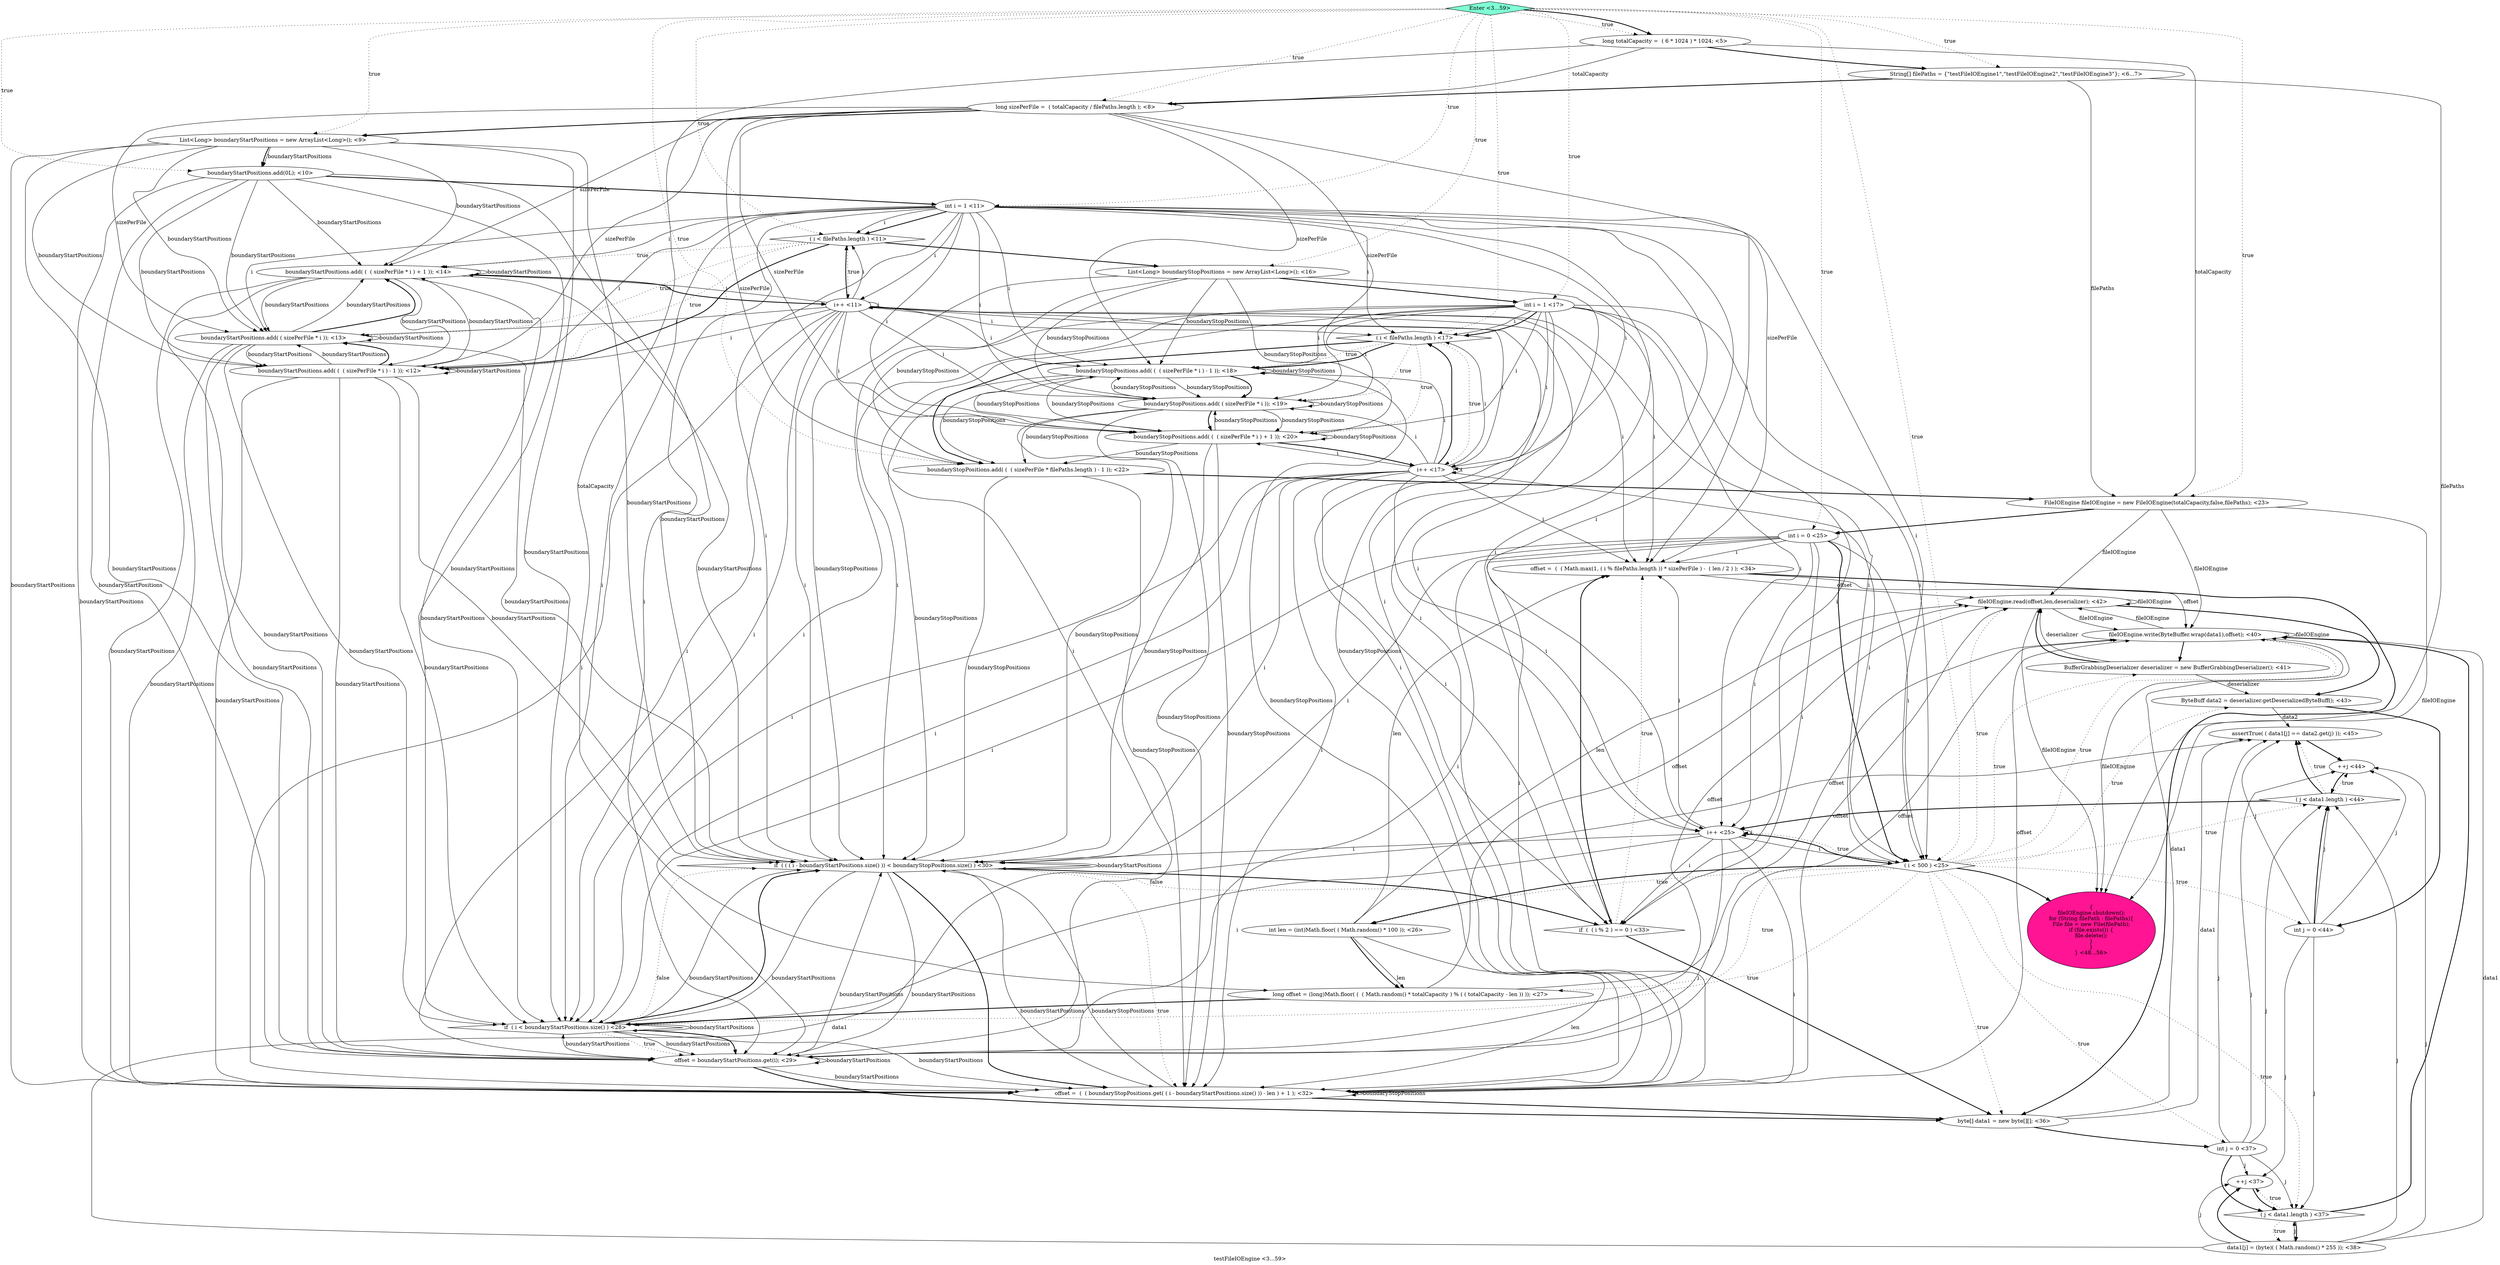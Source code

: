 digraph PDG {
label = "testFileIOEngine <3...59>";
0.30 [style = filled, label = "offset =  (  ( Math.max(1, ( i % filePaths.length )) * sizePerFile ) -  ( len / 2 ) ); <34>", fillcolor = white, shape = ellipse];
0.12 [style = filled, label = "int i = 1 <17>", fillcolor = white, shape = ellipse];
0.43 [style = filled, label = "assertTrue( ( data1[j] == data2.get(j) )); <45>", fillcolor = white, shape = ellipse];
0.38 [style = filled, label = "fileIOEngine.read(offset,len,deserializer); <42>", fillcolor = white, shape = ellipse];
0.24 [style = filled, label = "long offset = (long)Math.floor( (  ( Math.random() * totalCapacity ) % ( ( totalCapacity - len )) )); <27>", fillcolor = white, shape = ellipse];
0.36 [style = filled, label = "fileIOEngine.write(ByteBuffer.wrap(data1),offset); <40>", fillcolor = white, shape = ellipse];
0.13 [style = filled, label = " ( i < filePaths.length ) <17>", fillcolor = white, shape = diamond];
0.15 [style = filled, label = "boundaryStopPositions.add( (  ( sizePerFile * i ) - 1 )); <18>", fillcolor = white, shape = ellipse];
0.35 [style = filled, label = "data1[j] = (byte)( ( Math.random() * 255 )); <38>", fillcolor = white, shape = ellipse];
0.33 [style = filled, label = " ( j < data1.length ) <37>", fillcolor = white, shape = diamond];
0.16 [style = filled, label = "boundaryStopPositions.add( ( sizePerFile * i )); <19>", fillcolor = white, shape = ellipse];
0.19 [style = filled, label = "FileIOEngine fileIOEngine = new FileIOEngine(totalCapacity,false,filePaths); <23>", fillcolor = white, shape = ellipse];
0.20 [style = filled, label = "int i = 0 <25>", fillcolor = white, shape = ellipse];
0.28 [style = filled, label = "offset =  (  ( boundaryStopPositions.get( ( i - boundaryStartPositions.size() )) - len ) + 1 ); <32>", fillcolor = white, shape = ellipse];
0.39 [style = filled, label = "ByteBuff data2 = deserializer.getDeserializedByteBuff(); <43>", fillcolor = white, shape = ellipse];
0.2 [style = filled, label = "long sizePerFile =  ( totalCapacity / filePaths.length ); <8>", fillcolor = white, shape = ellipse];
0.21 [style = filled, label = " ( i < 500 ) <25>", fillcolor = white, shape = diamond];
0.0 [style = filled, label = "long totalCapacity =  ( 6 * 1024 ) * 1024; <5>", fillcolor = white, shape = ellipse];
0.5 [style = filled, label = "int i = 1 <11>", fillcolor = white, shape = ellipse];
0.32 [style = filled, label = "int j = 0 <37>", fillcolor = white, shape = ellipse];
0.17 [style = filled, label = "boundaryStopPositions.add( (  ( sizePerFile * i ) + 1 )); <20>", fillcolor = white, shape = ellipse];
0.31 [style = filled, label = "byte[] data1 = new byte[][]; <36>", fillcolor = white, shape = ellipse];
0.4 [style = filled, label = "boundaryStartPositions.add(0L); <10>", fillcolor = white, shape = ellipse];
0.6 [style = filled, label = " ( i < filePaths.length ) <11>", fillcolor = white, shape = diamond];
0.40 [style = filled, label = "int j = 0 <44>", fillcolor = white, shape = ellipse];
0.42 [style = filled, label = "++j <44>", fillcolor = white, shape = ellipse];
0.11 [style = filled, label = "List<Long> boundaryStopPositions = new ArrayList<Long>(); <16>", fillcolor = white, shape = ellipse];
0.41 [style = filled, label = " ( j < data1.length ) <44>", fillcolor = white, shape = diamond];
0.1 [style = filled, label = "String[] filePaths = {\"testFileIOEngine1\",\"testFileIOEngine2\",\"testFileIOEngine3\"}; <6...7>", fillcolor = white, shape = ellipse];
0.22 [style = filled, label = "i++ <25>", fillcolor = white, shape = ellipse];
0.44 [style = filled, label = "{
fileIOEngine.shutdown();
for (String filePath : filePaths){
File file = new File(filePath);
if (file.exists()) {
file.delete();
}
}
} <48...56>", fillcolor = deeppink, shape = ellipse];
0.10 [style = filled, label = "boundaryStartPositions.add( (  ( sizePerFile * i ) + 1 )); <14>", fillcolor = white, shape = ellipse];
0.29 [style = filled, label = "if  (  ( i % 2 ) == 0 ) <33>", fillcolor = white, shape = diamond];
0.45 [style = filled, label = "Enter <3...59>", fillcolor = aquamarine, shape = diamond];
0.14 [style = filled, label = "i++ <17>", fillcolor = white, shape = ellipse];
0.25 [style = filled, label = "if  ( i < boundaryStartPositions.size() ) <28>", fillcolor = white, shape = diamond];
0.26 [style = filled, label = "offset = boundaryStartPositions.get(i); <29>", fillcolor = white, shape = ellipse];
0.7 [style = filled, label = "i++ <11>", fillcolor = white, shape = ellipse];
0.23 [style = filled, label = "int len = (int)Math.floor( ( Math.random() * 100 )); <26>", fillcolor = white, shape = ellipse];
0.27 [style = filled, label = "if  ( ( ( i - boundaryStartPositions.size() )) < boundaryStopPositions.size() ) <30>", fillcolor = white, shape = diamond];
0.34 [style = filled, label = "++j <37>", fillcolor = white, shape = ellipse];
0.3 [style = filled, label = "List<Long> boundaryStartPositions = new ArrayList<Long>(); <9>", fillcolor = white, shape = ellipse];
0.37 [style = filled, label = "BufferGrabbingDeserializer deserializer = new BufferGrabbingDeserializer(); <41>", fillcolor = white, shape = ellipse];
0.8 [style = filled, label = "boundaryStartPositions.add( (  ( sizePerFile * i ) - 1 )); <12>", fillcolor = white, shape = ellipse];
0.9 [style = filled, label = "boundaryStartPositions.add( ( sizePerFile * i )); <13>", fillcolor = white, shape = ellipse];
0.18 [style = filled, label = "boundaryStopPositions.add( (  ( sizePerFile * filePaths.length ) - 1 )); <22>", fillcolor = white, shape = ellipse];
0.0 -> 0.1 [style = bold, label=""];
0.0 -> 0.2 [style = solid, label="totalCapacity"];
0.0 -> 0.19 [style = solid, label="totalCapacity"];
0.0 -> 0.24 [style = solid, label="totalCapacity"];
0.1 -> 0.2 [style = bold, label=""];
0.1 -> 0.19 [style = solid, label="filePaths"];
0.1 -> 0.44 [style = solid, label="filePaths"];
0.2 -> 0.3 [style = bold, label=""];
0.2 -> 0.8 [style = solid, label="sizePerFile"];
0.2 -> 0.9 [style = solid, label="sizePerFile"];
0.2 -> 0.10 [style = solid, label="sizePerFile"];
0.2 -> 0.15 [style = solid, label="sizePerFile"];
0.2 -> 0.16 [style = solid, label="sizePerFile"];
0.2 -> 0.17 [style = solid, label="sizePerFile"];
0.2 -> 0.18 [style = solid, label="sizePerFile"];
0.2 -> 0.30 [style = solid, label="sizePerFile"];
0.3 -> 0.4 [style = solid, label="boundaryStartPositions"];
0.3 -> 0.4 [style = bold, label=""];
0.3 -> 0.8 [style = solid, label="boundaryStartPositions"];
0.3 -> 0.9 [style = solid, label="boundaryStartPositions"];
0.3 -> 0.10 [style = solid, label="boundaryStartPositions"];
0.3 -> 0.25 [style = solid, label="boundaryStartPositions"];
0.3 -> 0.26 [style = solid, label="boundaryStartPositions"];
0.3 -> 0.27 [style = solid, label="boundaryStartPositions"];
0.3 -> 0.28 [style = solid, label="boundaryStartPositions"];
0.4 -> 0.5 [style = bold, label=""];
0.4 -> 0.8 [style = solid, label="boundaryStartPositions"];
0.4 -> 0.9 [style = solid, label="boundaryStartPositions"];
0.4 -> 0.10 [style = solid, label="boundaryStartPositions"];
0.4 -> 0.25 [style = solid, label="boundaryStartPositions"];
0.4 -> 0.26 [style = solid, label="boundaryStartPositions"];
0.4 -> 0.27 [style = solid, label="boundaryStartPositions"];
0.4 -> 0.28 [style = solid, label="boundaryStartPositions"];
0.5 -> 0.6 [style = solid, label="i"];
0.5 -> 0.6 [style = bold, label=""];
0.5 -> 0.7 [style = solid, label="i"];
0.5 -> 0.8 [style = solid, label="i"];
0.5 -> 0.9 [style = solid, label="i"];
0.5 -> 0.10 [style = solid, label="i"];
0.5 -> 0.13 [style = solid, label="i"];
0.5 -> 0.14 [style = solid, label="i"];
0.5 -> 0.15 [style = solid, label="i"];
0.5 -> 0.16 [style = solid, label="i"];
0.5 -> 0.17 [style = solid, label="i"];
0.5 -> 0.21 [style = solid, label="i"];
0.5 -> 0.22 [style = solid, label="i"];
0.5 -> 0.25 [style = solid, label="i"];
0.5 -> 0.26 [style = solid, label="i"];
0.5 -> 0.27 [style = solid, label="i"];
0.5 -> 0.28 [style = solid, label="i"];
0.5 -> 0.29 [style = solid, label="i"];
0.5 -> 0.30 [style = solid, label="i"];
0.6 -> 0.7 [style = dotted, label="true"];
0.6 -> 0.8 [style = dotted, label="true"];
0.6 -> 0.8 [style = bold, label=""];
0.6 -> 0.9 [style = dotted, label="true"];
0.6 -> 0.10 [style = dotted, label="true"];
0.6 -> 0.11 [style = bold, label=""];
0.7 -> 0.6 [style = solid, label="i"];
0.7 -> 0.6 [style = bold, label=""];
0.7 -> 0.7 [style = solid, label="i"];
0.7 -> 0.8 [style = solid, label="i"];
0.7 -> 0.9 [style = solid, label="i"];
0.7 -> 0.10 [style = solid, label="i"];
0.7 -> 0.13 [style = solid, label="i"];
0.7 -> 0.14 [style = solid, label="i"];
0.7 -> 0.15 [style = solid, label="i"];
0.7 -> 0.16 [style = solid, label="i"];
0.7 -> 0.17 [style = solid, label="i"];
0.7 -> 0.21 [style = solid, label="i"];
0.7 -> 0.22 [style = solid, label="i"];
0.7 -> 0.25 [style = solid, label="i"];
0.7 -> 0.26 [style = solid, label="i"];
0.7 -> 0.27 [style = solid, label="i"];
0.7 -> 0.28 [style = solid, label="i"];
0.7 -> 0.29 [style = solid, label="i"];
0.7 -> 0.30 [style = solid, label="i"];
0.8 -> 0.8 [style = solid, label="boundaryStartPositions"];
0.8 -> 0.9 [style = solid, label="boundaryStartPositions"];
0.8 -> 0.9 [style = bold, label=""];
0.8 -> 0.10 [style = solid, label="boundaryStartPositions"];
0.8 -> 0.25 [style = solid, label="boundaryStartPositions"];
0.8 -> 0.26 [style = solid, label="boundaryStartPositions"];
0.8 -> 0.27 [style = solid, label="boundaryStartPositions"];
0.8 -> 0.28 [style = solid, label="boundaryStartPositions"];
0.9 -> 0.8 [style = solid, label="boundaryStartPositions"];
0.9 -> 0.9 [style = solid, label="boundaryStartPositions"];
0.9 -> 0.10 [style = solid, label="boundaryStartPositions"];
0.9 -> 0.10 [style = bold, label=""];
0.9 -> 0.25 [style = solid, label="boundaryStartPositions"];
0.9 -> 0.26 [style = solid, label="boundaryStartPositions"];
0.9 -> 0.27 [style = solid, label="boundaryStartPositions"];
0.9 -> 0.28 [style = solid, label="boundaryStartPositions"];
0.10 -> 0.7 [style = bold, label=""];
0.10 -> 0.8 [style = solid, label="boundaryStartPositions"];
0.10 -> 0.9 [style = solid, label="boundaryStartPositions"];
0.10 -> 0.10 [style = solid, label="boundaryStartPositions"];
0.10 -> 0.25 [style = solid, label="boundaryStartPositions"];
0.10 -> 0.26 [style = solid, label="boundaryStartPositions"];
0.10 -> 0.27 [style = solid, label="boundaryStartPositions"];
0.10 -> 0.28 [style = solid, label="boundaryStartPositions"];
0.11 -> 0.12 [style = bold, label=""];
0.11 -> 0.15 [style = solid, label="boundaryStopPositions"];
0.11 -> 0.16 [style = solid, label="boundaryStopPositions"];
0.11 -> 0.17 [style = solid, label="boundaryStopPositions"];
0.11 -> 0.18 [style = solid, label="boundaryStopPositions"];
0.11 -> 0.27 [style = solid, label="boundaryStopPositions"];
0.11 -> 0.28 [style = solid, label="boundaryStopPositions"];
0.12 -> 0.13 [style = solid, label="i"];
0.12 -> 0.13 [style = bold, label=""];
0.12 -> 0.14 [style = solid, label="i"];
0.12 -> 0.15 [style = solid, label="i"];
0.12 -> 0.16 [style = solid, label="i"];
0.12 -> 0.17 [style = solid, label="i"];
0.12 -> 0.21 [style = solid, label="i"];
0.12 -> 0.22 [style = solid, label="i"];
0.12 -> 0.25 [style = solid, label="i"];
0.12 -> 0.26 [style = solid, label="i"];
0.12 -> 0.27 [style = solid, label="i"];
0.12 -> 0.28 [style = solid, label="i"];
0.12 -> 0.29 [style = solid, label="i"];
0.12 -> 0.30 [style = solid, label="i"];
0.13 -> 0.14 [style = dotted, label="true"];
0.13 -> 0.15 [style = dotted, label="true"];
0.13 -> 0.15 [style = bold, label=""];
0.13 -> 0.16 [style = dotted, label="true"];
0.13 -> 0.17 [style = dotted, label="true"];
0.13 -> 0.18 [style = bold, label=""];
0.14 -> 0.13 [style = solid, label="i"];
0.14 -> 0.13 [style = bold, label=""];
0.14 -> 0.14 [style = solid, label="i"];
0.14 -> 0.15 [style = solid, label="i"];
0.14 -> 0.16 [style = solid, label="i"];
0.14 -> 0.17 [style = solid, label="i"];
0.14 -> 0.21 [style = solid, label="i"];
0.14 -> 0.22 [style = solid, label="i"];
0.14 -> 0.25 [style = solid, label="i"];
0.14 -> 0.26 [style = solid, label="i"];
0.14 -> 0.27 [style = solid, label="i"];
0.14 -> 0.28 [style = solid, label="i"];
0.14 -> 0.29 [style = solid, label="i"];
0.14 -> 0.30 [style = solid, label="i"];
0.15 -> 0.15 [style = solid, label="boundaryStopPositions"];
0.15 -> 0.16 [style = solid, label="boundaryStopPositions"];
0.15 -> 0.16 [style = bold, label=""];
0.15 -> 0.17 [style = solid, label="boundaryStopPositions"];
0.15 -> 0.18 [style = solid, label="boundaryStopPositions"];
0.15 -> 0.27 [style = solid, label="boundaryStopPositions"];
0.15 -> 0.28 [style = solid, label="boundaryStopPositions"];
0.16 -> 0.15 [style = solid, label="boundaryStopPositions"];
0.16 -> 0.16 [style = solid, label="boundaryStopPositions"];
0.16 -> 0.17 [style = solid, label="boundaryStopPositions"];
0.16 -> 0.17 [style = bold, label=""];
0.16 -> 0.18 [style = solid, label="boundaryStopPositions"];
0.16 -> 0.27 [style = solid, label="boundaryStopPositions"];
0.16 -> 0.28 [style = solid, label="boundaryStopPositions"];
0.17 -> 0.14 [style = bold, label=""];
0.17 -> 0.15 [style = solid, label="boundaryStopPositions"];
0.17 -> 0.16 [style = solid, label="boundaryStopPositions"];
0.17 -> 0.17 [style = solid, label="boundaryStopPositions"];
0.17 -> 0.18 [style = solid, label="boundaryStopPositions"];
0.17 -> 0.27 [style = solid, label="boundaryStopPositions"];
0.17 -> 0.28 [style = solid, label="boundaryStopPositions"];
0.18 -> 0.19 [style = bold, label=""];
0.18 -> 0.27 [style = solid, label="boundaryStopPositions"];
0.18 -> 0.28 [style = solid, label="boundaryStopPositions"];
0.19 -> 0.20 [style = bold, label=""];
0.19 -> 0.36 [style = solid, label="fileIOEngine"];
0.19 -> 0.38 [style = solid, label="fileIOEngine"];
0.19 -> 0.44 [style = solid, label="fileIOEngine"];
0.20 -> 0.21 [style = solid, label="i"];
0.20 -> 0.21 [style = bold, label=""];
0.20 -> 0.22 [style = solid, label="i"];
0.20 -> 0.25 [style = solid, label="i"];
0.20 -> 0.26 [style = solid, label="i"];
0.20 -> 0.27 [style = solid, label="i"];
0.20 -> 0.28 [style = solid, label="i"];
0.20 -> 0.29 [style = solid, label="i"];
0.20 -> 0.30 [style = solid, label="i"];
0.21 -> 0.22 [style = dotted, label="true"];
0.21 -> 0.23 [style = dotted, label="true"];
0.21 -> 0.23 [style = bold, label=""];
0.21 -> 0.24 [style = dotted, label="true"];
0.21 -> 0.25 [style = dotted, label="true"];
0.21 -> 0.31 [style = dotted, label="true"];
0.21 -> 0.32 [style = dotted, label="true"];
0.21 -> 0.33 [style = dotted, label="true"];
0.21 -> 0.36 [style = dotted, label="true"];
0.21 -> 0.37 [style = dotted, label="true"];
0.21 -> 0.38 [style = dotted, label="true"];
0.21 -> 0.39 [style = dotted, label="true"];
0.21 -> 0.40 [style = dotted, label="true"];
0.21 -> 0.41 [style = dotted, label="true"];
0.21 -> 0.44 [style = bold, label=""];
0.22 -> 0.21 [style = solid, label="i"];
0.22 -> 0.21 [style = bold, label=""];
0.22 -> 0.22 [style = solid, label="i"];
0.22 -> 0.25 [style = solid, label="i"];
0.22 -> 0.26 [style = solid, label="i"];
0.22 -> 0.27 [style = solid, label="i"];
0.22 -> 0.28 [style = solid, label="i"];
0.22 -> 0.29 [style = solid, label="i"];
0.22 -> 0.30 [style = solid, label="i"];
0.23 -> 0.24 [style = solid, label="len"];
0.23 -> 0.24 [style = bold, label=""];
0.23 -> 0.28 [style = solid, label="len"];
0.23 -> 0.30 [style = solid, label="len"];
0.23 -> 0.38 [style = solid, label="len"];
0.24 -> 0.25 [style = bold, label=""];
0.24 -> 0.36 [style = solid, label="offset"];
0.24 -> 0.38 [style = solid, label="offset"];
0.25 -> 0.25 [style = solid, label="boundaryStartPositions"];
0.25 -> 0.26 [style = dotted, label="true"];
0.25 -> 0.26 [style = solid, label="boundaryStartPositions"];
0.25 -> 0.26 [style = bold, label=""];
0.25 -> 0.27 [style = dotted, label="false"];
0.25 -> 0.27 [style = solid, label="boundaryStartPositions"];
0.25 -> 0.27 [style = bold, label=""];
0.25 -> 0.28 [style = solid, label="boundaryStartPositions"];
0.26 -> 0.25 [style = solid, label="boundaryStartPositions"];
0.26 -> 0.26 [style = solid, label="boundaryStartPositions"];
0.26 -> 0.27 [style = solid, label="boundaryStartPositions"];
0.26 -> 0.28 [style = solid, label="boundaryStartPositions"];
0.26 -> 0.31 [style = bold, label=""];
0.26 -> 0.36 [style = solid, label="offset"];
0.26 -> 0.38 [style = solid, label="offset"];
0.27 -> 0.25 [style = solid, label="boundaryStartPositions"];
0.27 -> 0.26 [style = solid, label="boundaryStartPositions"];
0.27 -> 0.27 [style = solid, label="boundaryStartPositions"];
0.27 -> 0.28 [style = dotted, label="true"];
0.27 -> 0.28 [style = solid, label="boundaryStartPositions"];
0.27 -> 0.28 [style = bold, label=""];
0.27 -> 0.29 [style = dotted, label="false"];
0.27 -> 0.29 [style = bold, label=""];
0.28 -> 0.27 [style = solid, label="boundaryStopPositions"];
0.28 -> 0.28 [style = solid, label="boundaryStopPositions"];
0.28 -> 0.31 [style = bold, label=""];
0.28 -> 0.36 [style = solid, label="offset"];
0.28 -> 0.38 [style = solid, label="offset"];
0.29 -> 0.30 [style = dotted, label="true"];
0.29 -> 0.30 [style = bold, label=""];
0.29 -> 0.31 [style = bold, label=""];
0.30 -> 0.31 [style = bold, label=""];
0.30 -> 0.36 [style = solid, label="offset"];
0.30 -> 0.38 [style = solid, label="offset"];
0.31 -> 0.32 [style = bold, label=""];
0.31 -> 0.36 [style = solid, label="data1"];
0.31 -> 0.43 [style = solid, label="data1"];
0.32 -> 0.33 [style = solid, label="j"];
0.32 -> 0.33 [style = bold, label=""];
0.32 -> 0.34 [style = solid, label="j"];
0.32 -> 0.41 [style = solid, label="j"];
0.32 -> 0.42 [style = solid, label="j"];
0.32 -> 0.43 [style = solid, label="j"];
0.33 -> 0.34 [style = dotted, label="true"];
0.33 -> 0.35 [style = dotted, label="true"];
0.33 -> 0.35 [style = bold, label=""];
0.33 -> 0.36 [style = bold, label=""];
0.34 -> 0.33 [style = bold, label=""];
0.35 -> 0.33 [style = solid, label="j"];
0.35 -> 0.34 [style = solid, label="j"];
0.35 -> 0.34 [style = bold, label=""];
0.35 -> 0.36 [style = solid, label="data1"];
0.35 -> 0.41 [style = solid, label="j"];
0.35 -> 0.42 [style = solid, label="j"];
0.35 -> 0.43 [style = solid, label="data1"];
0.36 -> 0.36 [style = solid, label="fileIOEngine"];
0.36 -> 0.37 [style = bold, label=""];
0.36 -> 0.38 [style = solid, label="fileIOEngine"];
0.36 -> 0.44 [style = solid, label="fileIOEngine"];
0.37 -> 0.38 [style = solid, label="deserializer"];
0.37 -> 0.38 [style = bold, label=""];
0.37 -> 0.39 [style = solid, label="deserializer"];
0.38 -> 0.36 [style = solid, label="fileIOEngine"];
0.38 -> 0.38 [style = solid, label="fileIOEngine"];
0.38 -> 0.39 [style = bold, label=""];
0.38 -> 0.44 [style = solid, label="fileIOEngine"];
0.39 -> 0.40 [style = bold, label=""];
0.39 -> 0.43 [style = solid, label="data2"];
0.40 -> 0.33 [style = solid, label="j"];
0.40 -> 0.34 [style = solid, label="j"];
0.40 -> 0.41 [style = solid, label="j"];
0.40 -> 0.41 [style = bold, label=""];
0.40 -> 0.42 [style = solid, label="j"];
0.40 -> 0.43 [style = solid, label="j"];
0.41 -> 0.22 [style = bold, label=""];
0.41 -> 0.42 [style = dotted, label="true"];
0.41 -> 0.43 [style = dotted, label="true"];
0.41 -> 0.43 [style = bold, label=""];
0.42 -> 0.41 [style = bold, label=""];
0.43 -> 0.42 [style = bold, label=""];
0.45 -> 0.0 [style = dotted, label="true"];
0.45 -> 0.0 [style = bold, label=""];
0.45 -> 0.1 [style = dotted, label="true"];
0.45 -> 0.2 [style = dotted, label="true"];
0.45 -> 0.3 [style = dotted, label="true"];
0.45 -> 0.4 [style = dotted, label="true"];
0.45 -> 0.5 [style = dotted, label="true"];
0.45 -> 0.6 [style = dotted, label="true"];
0.45 -> 0.11 [style = dotted, label="true"];
0.45 -> 0.12 [style = dotted, label="true"];
0.45 -> 0.13 [style = dotted, label="true"];
0.45 -> 0.18 [style = dotted, label="true"];
0.45 -> 0.19 [style = dotted, label="true"];
0.45 -> 0.20 [style = dotted, label="true"];
0.45 -> 0.21 [style = dotted, label="true"];
}
